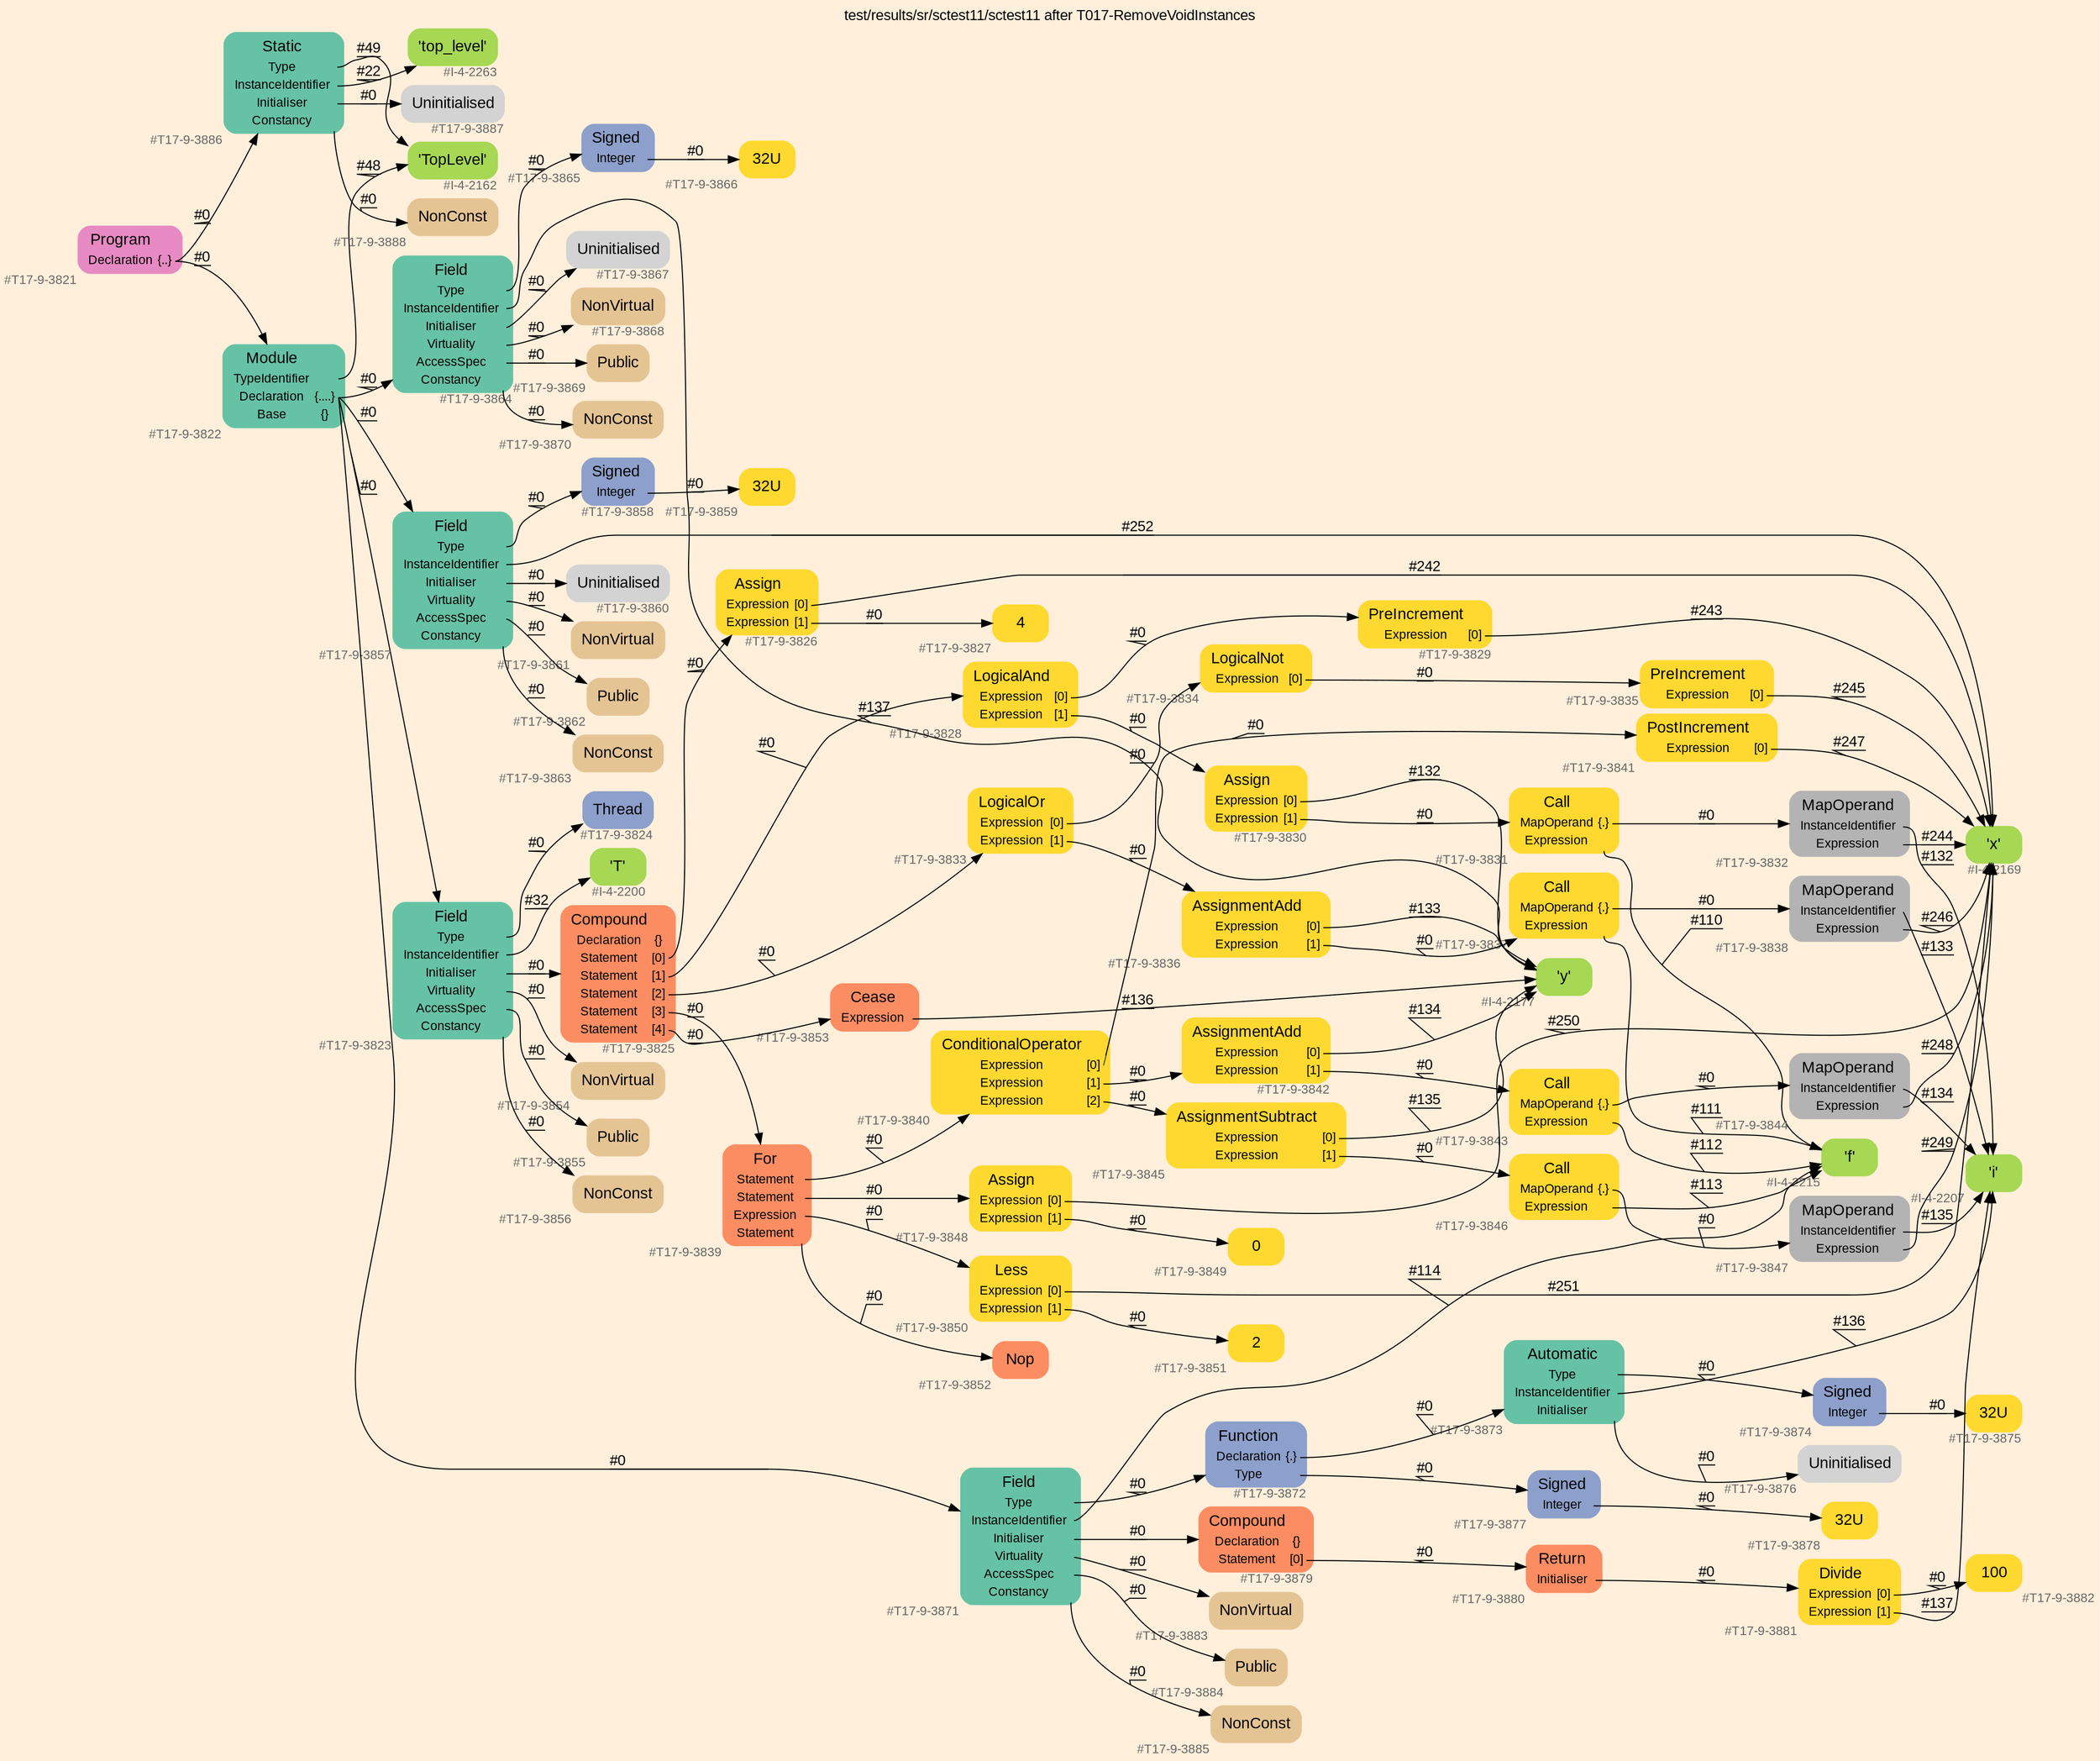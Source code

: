 digraph "test/results/sr/sctest11/sctest11 after T017-RemoveVoidInstances" {
label = "test/results/sr/sctest11/sctest11 after T017-RemoveVoidInstances"
labelloc = t
graph [
    rankdir = "LR"
    ranksep = 0.3
    bgcolor = antiquewhite1
    color = black
    fontcolor = black
    fontname = "Arial"
];
node [
    fontname = "Arial"
];
edge [
    fontname = "Arial"
];

// -------------------- node figure --------------------
// -------- block #T17-9-3821 ----------
"#T17-9-3821" [
    fillcolor = "/set28/4"
    xlabel = "#T17-9-3821"
    fontsize = "12"
    fontcolor = grey40
    shape = "plaintext"
    label = <<TABLE BORDER="0" CELLBORDER="0" CELLSPACING="0">
     <TR><TD><FONT COLOR="black" POINT-SIZE="15">Program</FONT></TD></TR>
     <TR><TD><FONT COLOR="black" POINT-SIZE="12">Declaration</FONT></TD><TD PORT="port0"><FONT COLOR="black" POINT-SIZE="12">{..}</FONT></TD></TR>
    </TABLE>>
    style = "rounded,filled"
];

// -------- block #T17-9-3822 ----------
"#T17-9-3822" [
    fillcolor = "/set28/1"
    xlabel = "#T17-9-3822"
    fontsize = "12"
    fontcolor = grey40
    shape = "plaintext"
    label = <<TABLE BORDER="0" CELLBORDER="0" CELLSPACING="0">
     <TR><TD><FONT COLOR="black" POINT-SIZE="15">Module</FONT></TD></TR>
     <TR><TD><FONT COLOR="black" POINT-SIZE="12">TypeIdentifier</FONT></TD><TD PORT="port0"></TD></TR>
     <TR><TD><FONT COLOR="black" POINT-SIZE="12">Declaration</FONT></TD><TD PORT="port1"><FONT COLOR="black" POINT-SIZE="12">{....}</FONT></TD></TR>
     <TR><TD><FONT COLOR="black" POINT-SIZE="12">Base</FONT></TD><TD PORT="port2"><FONT COLOR="black" POINT-SIZE="12">{}</FONT></TD></TR>
    </TABLE>>
    style = "rounded,filled"
];

// -------- block #I-4-2162 ----------
"#I-4-2162" [
    fillcolor = "/set28/5"
    xlabel = "#I-4-2162"
    fontsize = "12"
    fontcolor = grey40
    shape = "plaintext"
    label = <<TABLE BORDER="0" CELLBORDER="0" CELLSPACING="0">
     <TR><TD><FONT COLOR="black" POINT-SIZE="15">'TopLevel'</FONT></TD></TR>
    </TABLE>>
    style = "rounded,filled"
];

// -------- block #T17-9-3823 ----------
"#T17-9-3823" [
    fillcolor = "/set28/1"
    xlabel = "#T17-9-3823"
    fontsize = "12"
    fontcolor = grey40
    shape = "plaintext"
    label = <<TABLE BORDER="0" CELLBORDER="0" CELLSPACING="0">
     <TR><TD><FONT COLOR="black" POINT-SIZE="15">Field</FONT></TD></TR>
     <TR><TD><FONT COLOR="black" POINT-SIZE="12">Type</FONT></TD><TD PORT="port0"></TD></TR>
     <TR><TD><FONT COLOR="black" POINT-SIZE="12">InstanceIdentifier</FONT></TD><TD PORT="port1"></TD></TR>
     <TR><TD><FONT COLOR="black" POINT-SIZE="12">Initialiser</FONT></TD><TD PORT="port2"></TD></TR>
     <TR><TD><FONT COLOR="black" POINT-SIZE="12">Virtuality</FONT></TD><TD PORT="port3"></TD></TR>
     <TR><TD><FONT COLOR="black" POINT-SIZE="12">AccessSpec</FONT></TD><TD PORT="port4"></TD></TR>
     <TR><TD><FONT COLOR="black" POINT-SIZE="12">Constancy</FONT></TD><TD PORT="port5"></TD></TR>
    </TABLE>>
    style = "rounded,filled"
];

// -------- block #T17-9-3824 ----------
"#T17-9-3824" [
    fillcolor = "/set28/3"
    xlabel = "#T17-9-3824"
    fontsize = "12"
    fontcolor = grey40
    shape = "plaintext"
    label = <<TABLE BORDER="0" CELLBORDER="0" CELLSPACING="0">
     <TR><TD><FONT COLOR="black" POINT-SIZE="15">Thread</FONT></TD></TR>
    </TABLE>>
    style = "rounded,filled"
];

// -------- block #I-4-2200 ----------
"#I-4-2200" [
    fillcolor = "/set28/5"
    xlabel = "#I-4-2200"
    fontsize = "12"
    fontcolor = grey40
    shape = "plaintext"
    label = <<TABLE BORDER="0" CELLBORDER="0" CELLSPACING="0">
     <TR><TD><FONT COLOR="black" POINT-SIZE="15">'T'</FONT></TD></TR>
    </TABLE>>
    style = "rounded,filled"
];

// -------- block #T17-9-3825 ----------
"#T17-9-3825" [
    fillcolor = "/set28/2"
    xlabel = "#T17-9-3825"
    fontsize = "12"
    fontcolor = grey40
    shape = "plaintext"
    label = <<TABLE BORDER="0" CELLBORDER="0" CELLSPACING="0">
     <TR><TD><FONT COLOR="black" POINT-SIZE="15">Compound</FONT></TD></TR>
     <TR><TD><FONT COLOR="black" POINT-SIZE="12">Declaration</FONT></TD><TD PORT="port0"><FONT COLOR="black" POINT-SIZE="12">{}</FONT></TD></TR>
     <TR><TD><FONT COLOR="black" POINT-SIZE="12">Statement</FONT></TD><TD PORT="port1"><FONT COLOR="black" POINT-SIZE="12">[0]</FONT></TD></TR>
     <TR><TD><FONT COLOR="black" POINT-SIZE="12">Statement</FONT></TD><TD PORT="port2"><FONT COLOR="black" POINT-SIZE="12">[1]</FONT></TD></TR>
     <TR><TD><FONT COLOR="black" POINT-SIZE="12">Statement</FONT></TD><TD PORT="port3"><FONT COLOR="black" POINT-SIZE="12">[2]</FONT></TD></TR>
     <TR><TD><FONT COLOR="black" POINT-SIZE="12">Statement</FONT></TD><TD PORT="port4"><FONT COLOR="black" POINT-SIZE="12">[3]</FONT></TD></TR>
     <TR><TD><FONT COLOR="black" POINT-SIZE="12">Statement</FONT></TD><TD PORT="port5"><FONT COLOR="black" POINT-SIZE="12">[4]</FONT></TD></TR>
    </TABLE>>
    style = "rounded,filled"
];

// -------- block #T17-9-3826 ----------
"#T17-9-3826" [
    fillcolor = "/set28/6"
    xlabel = "#T17-9-3826"
    fontsize = "12"
    fontcolor = grey40
    shape = "plaintext"
    label = <<TABLE BORDER="0" CELLBORDER="0" CELLSPACING="0">
     <TR><TD><FONT COLOR="black" POINT-SIZE="15">Assign</FONT></TD></TR>
     <TR><TD><FONT COLOR="black" POINT-SIZE="12">Expression</FONT></TD><TD PORT="port0"><FONT COLOR="black" POINT-SIZE="12">[0]</FONT></TD></TR>
     <TR><TD><FONT COLOR="black" POINT-SIZE="12">Expression</FONT></TD><TD PORT="port1"><FONT COLOR="black" POINT-SIZE="12">[1]</FONT></TD></TR>
    </TABLE>>
    style = "rounded,filled"
];

// -------- block #I-4-2169 ----------
"#I-4-2169" [
    fillcolor = "/set28/5"
    xlabel = "#I-4-2169"
    fontsize = "12"
    fontcolor = grey40
    shape = "plaintext"
    label = <<TABLE BORDER="0" CELLBORDER="0" CELLSPACING="0">
     <TR><TD><FONT COLOR="black" POINT-SIZE="15">'x'</FONT></TD></TR>
    </TABLE>>
    style = "rounded,filled"
];

// -------- block #T17-9-3827 ----------
"#T17-9-3827" [
    fillcolor = "/set28/6"
    xlabel = "#T17-9-3827"
    fontsize = "12"
    fontcolor = grey40
    shape = "plaintext"
    label = <<TABLE BORDER="0" CELLBORDER="0" CELLSPACING="0">
     <TR><TD><FONT COLOR="black" POINT-SIZE="15">4</FONT></TD></TR>
    </TABLE>>
    style = "rounded,filled"
];

// -------- block #T17-9-3828 ----------
"#T17-9-3828" [
    fillcolor = "/set28/6"
    xlabel = "#T17-9-3828"
    fontsize = "12"
    fontcolor = grey40
    shape = "plaintext"
    label = <<TABLE BORDER="0" CELLBORDER="0" CELLSPACING="0">
     <TR><TD><FONT COLOR="black" POINT-SIZE="15">LogicalAnd</FONT></TD></TR>
     <TR><TD><FONT COLOR="black" POINT-SIZE="12">Expression</FONT></TD><TD PORT="port0"><FONT COLOR="black" POINT-SIZE="12">[0]</FONT></TD></TR>
     <TR><TD><FONT COLOR="black" POINT-SIZE="12">Expression</FONT></TD><TD PORT="port1"><FONT COLOR="black" POINT-SIZE="12">[1]</FONT></TD></TR>
    </TABLE>>
    style = "rounded,filled"
];

// -------- block #T17-9-3829 ----------
"#T17-9-3829" [
    fillcolor = "/set28/6"
    xlabel = "#T17-9-3829"
    fontsize = "12"
    fontcolor = grey40
    shape = "plaintext"
    label = <<TABLE BORDER="0" CELLBORDER="0" CELLSPACING="0">
     <TR><TD><FONT COLOR="black" POINT-SIZE="15">PreIncrement</FONT></TD></TR>
     <TR><TD><FONT COLOR="black" POINT-SIZE="12">Expression</FONT></TD><TD PORT="port0"><FONT COLOR="black" POINT-SIZE="12">[0]</FONT></TD></TR>
    </TABLE>>
    style = "rounded,filled"
];

// -------- block #T17-9-3830 ----------
"#T17-9-3830" [
    fillcolor = "/set28/6"
    xlabel = "#T17-9-3830"
    fontsize = "12"
    fontcolor = grey40
    shape = "plaintext"
    label = <<TABLE BORDER="0" CELLBORDER="0" CELLSPACING="0">
     <TR><TD><FONT COLOR="black" POINT-SIZE="15">Assign</FONT></TD></TR>
     <TR><TD><FONT COLOR="black" POINT-SIZE="12">Expression</FONT></TD><TD PORT="port0"><FONT COLOR="black" POINT-SIZE="12">[0]</FONT></TD></TR>
     <TR><TD><FONT COLOR="black" POINT-SIZE="12">Expression</FONT></TD><TD PORT="port1"><FONT COLOR="black" POINT-SIZE="12">[1]</FONT></TD></TR>
    </TABLE>>
    style = "rounded,filled"
];

// -------- block #I-4-2177 ----------
"#I-4-2177" [
    fillcolor = "/set28/5"
    xlabel = "#I-4-2177"
    fontsize = "12"
    fontcolor = grey40
    shape = "plaintext"
    label = <<TABLE BORDER="0" CELLBORDER="0" CELLSPACING="0">
     <TR><TD><FONT COLOR="black" POINT-SIZE="15">'y'</FONT></TD></TR>
    </TABLE>>
    style = "rounded,filled"
];

// -------- block #T17-9-3831 ----------
"#T17-9-3831" [
    fillcolor = "/set28/6"
    xlabel = "#T17-9-3831"
    fontsize = "12"
    fontcolor = grey40
    shape = "plaintext"
    label = <<TABLE BORDER="0" CELLBORDER="0" CELLSPACING="0">
     <TR><TD><FONT COLOR="black" POINT-SIZE="15">Call</FONT></TD></TR>
     <TR><TD><FONT COLOR="black" POINT-SIZE="12">MapOperand</FONT></TD><TD PORT="port0"><FONT COLOR="black" POINT-SIZE="12">{.}</FONT></TD></TR>
     <TR><TD><FONT COLOR="black" POINT-SIZE="12">Expression</FONT></TD><TD PORT="port1"></TD></TR>
    </TABLE>>
    style = "rounded,filled"
];

// -------- block #T17-9-3832 ----------
"#T17-9-3832" [
    fillcolor = "/set28/8"
    xlabel = "#T17-9-3832"
    fontsize = "12"
    fontcolor = grey40
    shape = "plaintext"
    label = <<TABLE BORDER="0" CELLBORDER="0" CELLSPACING="0">
     <TR><TD><FONT COLOR="black" POINT-SIZE="15">MapOperand</FONT></TD></TR>
     <TR><TD><FONT COLOR="black" POINT-SIZE="12">InstanceIdentifier</FONT></TD><TD PORT="port0"></TD></TR>
     <TR><TD><FONT COLOR="black" POINT-SIZE="12">Expression</FONT></TD><TD PORT="port1"></TD></TR>
    </TABLE>>
    style = "rounded,filled"
];

// -------- block #I-4-2207 ----------
"#I-4-2207" [
    fillcolor = "/set28/5"
    xlabel = "#I-4-2207"
    fontsize = "12"
    fontcolor = grey40
    shape = "plaintext"
    label = <<TABLE BORDER="0" CELLBORDER="0" CELLSPACING="0">
     <TR><TD><FONT COLOR="black" POINT-SIZE="15">'i'</FONT></TD></TR>
    </TABLE>>
    style = "rounded,filled"
];

// -------- block #I-4-2215 ----------
"#I-4-2215" [
    fillcolor = "/set28/5"
    xlabel = "#I-4-2215"
    fontsize = "12"
    fontcolor = grey40
    shape = "plaintext"
    label = <<TABLE BORDER="0" CELLBORDER="0" CELLSPACING="0">
     <TR><TD><FONT COLOR="black" POINT-SIZE="15">'f'</FONT></TD></TR>
    </TABLE>>
    style = "rounded,filled"
];

// -------- block #T17-9-3833 ----------
"#T17-9-3833" [
    fillcolor = "/set28/6"
    xlabel = "#T17-9-3833"
    fontsize = "12"
    fontcolor = grey40
    shape = "plaintext"
    label = <<TABLE BORDER="0" CELLBORDER="0" CELLSPACING="0">
     <TR><TD><FONT COLOR="black" POINT-SIZE="15">LogicalOr</FONT></TD></TR>
     <TR><TD><FONT COLOR="black" POINT-SIZE="12">Expression</FONT></TD><TD PORT="port0"><FONT COLOR="black" POINT-SIZE="12">[0]</FONT></TD></TR>
     <TR><TD><FONT COLOR="black" POINT-SIZE="12">Expression</FONT></TD><TD PORT="port1"><FONT COLOR="black" POINT-SIZE="12">[1]</FONT></TD></TR>
    </TABLE>>
    style = "rounded,filled"
];

// -------- block #T17-9-3834 ----------
"#T17-9-3834" [
    fillcolor = "/set28/6"
    xlabel = "#T17-9-3834"
    fontsize = "12"
    fontcolor = grey40
    shape = "plaintext"
    label = <<TABLE BORDER="0" CELLBORDER="0" CELLSPACING="0">
     <TR><TD><FONT COLOR="black" POINT-SIZE="15">LogicalNot</FONT></TD></TR>
     <TR><TD><FONT COLOR="black" POINT-SIZE="12">Expression</FONT></TD><TD PORT="port0"><FONT COLOR="black" POINT-SIZE="12">[0]</FONT></TD></TR>
    </TABLE>>
    style = "rounded,filled"
];

// -------- block #T17-9-3835 ----------
"#T17-9-3835" [
    fillcolor = "/set28/6"
    xlabel = "#T17-9-3835"
    fontsize = "12"
    fontcolor = grey40
    shape = "plaintext"
    label = <<TABLE BORDER="0" CELLBORDER="0" CELLSPACING="0">
     <TR><TD><FONT COLOR="black" POINT-SIZE="15">PreIncrement</FONT></TD></TR>
     <TR><TD><FONT COLOR="black" POINT-SIZE="12">Expression</FONT></TD><TD PORT="port0"><FONT COLOR="black" POINT-SIZE="12">[0]</FONT></TD></TR>
    </TABLE>>
    style = "rounded,filled"
];

// -------- block #T17-9-3836 ----------
"#T17-9-3836" [
    fillcolor = "/set28/6"
    xlabel = "#T17-9-3836"
    fontsize = "12"
    fontcolor = grey40
    shape = "plaintext"
    label = <<TABLE BORDER="0" CELLBORDER="0" CELLSPACING="0">
     <TR><TD><FONT COLOR="black" POINT-SIZE="15">AssignmentAdd</FONT></TD></TR>
     <TR><TD><FONT COLOR="black" POINT-SIZE="12">Expression</FONT></TD><TD PORT="port0"><FONT COLOR="black" POINT-SIZE="12">[0]</FONT></TD></TR>
     <TR><TD><FONT COLOR="black" POINT-SIZE="12">Expression</FONT></TD><TD PORT="port1"><FONT COLOR="black" POINT-SIZE="12">[1]</FONT></TD></TR>
    </TABLE>>
    style = "rounded,filled"
];

// -------- block #T17-9-3837 ----------
"#T17-9-3837" [
    fillcolor = "/set28/6"
    xlabel = "#T17-9-3837"
    fontsize = "12"
    fontcolor = grey40
    shape = "plaintext"
    label = <<TABLE BORDER="0" CELLBORDER="0" CELLSPACING="0">
     <TR><TD><FONT COLOR="black" POINT-SIZE="15">Call</FONT></TD></TR>
     <TR><TD><FONT COLOR="black" POINT-SIZE="12">MapOperand</FONT></TD><TD PORT="port0"><FONT COLOR="black" POINT-SIZE="12">{.}</FONT></TD></TR>
     <TR><TD><FONT COLOR="black" POINT-SIZE="12">Expression</FONT></TD><TD PORT="port1"></TD></TR>
    </TABLE>>
    style = "rounded,filled"
];

// -------- block #T17-9-3838 ----------
"#T17-9-3838" [
    fillcolor = "/set28/8"
    xlabel = "#T17-9-3838"
    fontsize = "12"
    fontcolor = grey40
    shape = "plaintext"
    label = <<TABLE BORDER="0" CELLBORDER="0" CELLSPACING="0">
     <TR><TD><FONT COLOR="black" POINT-SIZE="15">MapOperand</FONT></TD></TR>
     <TR><TD><FONT COLOR="black" POINT-SIZE="12">InstanceIdentifier</FONT></TD><TD PORT="port0"></TD></TR>
     <TR><TD><FONT COLOR="black" POINT-SIZE="12">Expression</FONT></TD><TD PORT="port1"></TD></TR>
    </TABLE>>
    style = "rounded,filled"
];

// -------- block #T17-9-3839 ----------
"#T17-9-3839" [
    fillcolor = "/set28/2"
    xlabel = "#T17-9-3839"
    fontsize = "12"
    fontcolor = grey40
    shape = "plaintext"
    label = <<TABLE BORDER="0" CELLBORDER="0" CELLSPACING="0">
     <TR><TD><FONT COLOR="black" POINT-SIZE="15">For</FONT></TD></TR>
     <TR><TD><FONT COLOR="black" POINT-SIZE="12">Statement</FONT></TD><TD PORT="port0"></TD></TR>
     <TR><TD><FONT COLOR="black" POINT-SIZE="12">Statement</FONT></TD><TD PORT="port1"></TD></TR>
     <TR><TD><FONT COLOR="black" POINT-SIZE="12">Expression</FONT></TD><TD PORT="port2"></TD></TR>
     <TR><TD><FONT COLOR="black" POINT-SIZE="12">Statement</FONT></TD><TD PORT="port3"></TD></TR>
    </TABLE>>
    style = "rounded,filled"
];

// -------- block #T17-9-3840 ----------
"#T17-9-3840" [
    fillcolor = "/set28/6"
    xlabel = "#T17-9-3840"
    fontsize = "12"
    fontcolor = grey40
    shape = "plaintext"
    label = <<TABLE BORDER="0" CELLBORDER="0" CELLSPACING="0">
     <TR><TD><FONT COLOR="black" POINT-SIZE="15">ConditionalOperator</FONT></TD></TR>
     <TR><TD><FONT COLOR="black" POINT-SIZE="12">Expression</FONT></TD><TD PORT="port0"><FONT COLOR="black" POINT-SIZE="12">[0]</FONT></TD></TR>
     <TR><TD><FONT COLOR="black" POINT-SIZE="12">Expression</FONT></TD><TD PORT="port1"><FONT COLOR="black" POINT-SIZE="12">[1]</FONT></TD></TR>
     <TR><TD><FONT COLOR="black" POINT-SIZE="12">Expression</FONT></TD><TD PORT="port2"><FONT COLOR="black" POINT-SIZE="12">[2]</FONT></TD></TR>
    </TABLE>>
    style = "rounded,filled"
];

// -------- block #T17-9-3841 ----------
"#T17-9-3841" [
    fillcolor = "/set28/6"
    xlabel = "#T17-9-3841"
    fontsize = "12"
    fontcolor = grey40
    shape = "plaintext"
    label = <<TABLE BORDER="0" CELLBORDER="0" CELLSPACING="0">
     <TR><TD><FONT COLOR="black" POINT-SIZE="15">PostIncrement</FONT></TD></TR>
     <TR><TD><FONT COLOR="black" POINT-SIZE="12">Expression</FONT></TD><TD PORT="port0"><FONT COLOR="black" POINT-SIZE="12">[0]</FONT></TD></TR>
    </TABLE>>
    style = "rounded,filled"
];

// -------- block #T17-9-3842 ----------
"#T17-9-3842" [
    fillcolor = "/set28/6"
    xlabel = "#T17-9-3842"
    fontsize = "12"
    fontcolor = grey40
    shape = "plaintext"
    label = <<TABLE BORDER="0" CELLBORDER="0" CELLSPACING="0">
     <TR><TD><FONT COLOR="black" POINT-SIZE="15">AssignmentAdd</FONT></TD></TR>
     <TR><TD><FONT COLOR="black" POINT-SIZE="12">Expression</FONT></TD><TD PORT="port0"><FONT COLOR="black" POINT-SIZE="12">[0]</FONT></TD></TR>
     <TR><TD><FONT COLOR="black" POINT-SIZE="12">Expression</FONT></TD><TD PORT="port1"><FONT COLOR="black" POINT-SIZE="12">[1]</FONT></TD></TR>
    </TABLE>>
    style = "rounded,filled"
];

// -------- block #T17-9-3843 ----------
"#T17-9-3843" [
    fillcolor = "/set28/6"
    xlabel = "#T17-9-3843"
    fontsize = "12"
    fontcolor = grey40
    shape = "plaintext"
    label = <<TABLE BORDER="0" CELLBORDER="0" CELLSPACING="0">
     <TR><TD><FONT COLOR="black" POINT-SIZE="15">Call</FONT></TD></TR>
     <TR><TD><FONT COLOR="black" POINT-SIZE="12">MapOperand</FONT></TD><TD PORT="port0"><FONT COLOR="black" POINT-SIZE="12">{.}</FONT></TD></TR>
     <TR><TD><FONT COLOR="black" POINT-SIZE="12">Expression</FONT></TD><TD PORT="port1"></TD></TR>
    </TABLE>>
    style = "rounded,filled"
];

// -------- block #T17-9-3844 ----------
"#T17-9-3844" [
    fillcolor = "/set28/8"
    xlabel = "#T17-9-3844"
    fontsize = "12"
    fontcolor = grey40
    shape = "plaintext"
    label = <<TABLE BORDER="0" CELLBORDER="0" CELLSPACING="0">
     <TR><TD><FONT COLOR="black" POINT-SIZE="15">MapOperand</FONT></TD></TR>
     <TR><TD><FONT COLOR="black" POINT-SIZE="12">InstanceIdentifier</FONT></TD><TD PORT="port0"></TD></TR>
     <TR><TD><FONT COLOR="black" POINT-SIZE="12">Expression</FONT></TD><TD PORT="port1"></TD></TR>
    </TABLE>>
    style = "rounded,filled"
];

// -------- block #T17-9-3845 ----------
"#T17-9-3845" [
    fillcolor = "/set28/6"
    xlabel = "#T17-9-3845"
    fontsize = "12"
    fontcolor = grey40
    shape = "plaintext"
    label = <<TABLE BORDER="0" CELLBORDER="0" CELLSPACING="0">
     <TR><TD><FONT COLOR="black" POINT-SIZE="15">AssignmentSubtract</FONT></TD></TR>
     <TR><TD><FONT COLOR="black" POINT-SIZE="12">Expression</FONT></TD><TD PORT="port0"><FONT COLOR="black" POINT-SIZE="12">[0]</FONT></TD></TR>
     <TR><TD><FONT COLOR="black" POINT-SIZE="12">Expression</FONT></TD><TD PORT="port1"><FONT COLOR="black" POINT-SIZE="12">[1]</FONT></TD></TR>
    </TABLE>>
    style = "rounded,filled"
];

// -------- block #T17-9-3846 ----------
"#T17-9-3846" [
    fillcolor = "/set28/6"
    xlabel = "#T17-9-3846"
    fontsize = "12"
    fontcolor = grey40
    shape = "plaintext"
    label = <<TABLE BORDER="0" CELLBORDER="0" CELLSPACING="0">
     <TR><TD><FONT COLOR="black" POINT-SIZE="15">Call</FONT></TD></TR>
     <TR><TD><FONT COLOR="black" POINT-SIZE="12">MapOperand</FONT></TD><TD PORT="port0"><FONT COLOR="black" POINT-SIZE="12">{.}</FONT></TD></TR>
     <TR><TD><FONT COLOR="black" POINT-SIZE="12">Expression</FONT></TD><TD PORT="port1"></TD></TR>
    </TABLE>>
    style = "rounded,filled"
];

// -------- block #T17-9-3847 ----------
"#T17-9-3847" [
    fillcolor = "/set28/8"
    xlabel = "#T17-9-3847"
    fontsize = "12"
    fontcolor = grey40
    shape = "plaintext"
    label = <<TABLE BORDER="0" CELLBORDER="0" CELLSPACING="0">
     <TR><TD><FONT COLOR="black" POINT-SIZE="15">MapOperand</FONT></TD></TR>
     <TR><TD><FONT COLOR="black" POINT-SIZE="12">InstanceIdentifier</FONT></TD><TD PORT="port0"></TD></TR>
     <TR><TD><FONT COLOR="black" POINT-SIZE="12">Expression</FONT></TD><TD PORT="port1"></TD></TR>
    </TABLE>>
    style = "rounded,filled"
];

// -------- block #T17-9-3848 ----------
"#T17-9-3848" [
    fillcolor = "/set28/6"
    xlabel = "#T17-9-3848"
    fontsize = "12"
    fontcolor = grey40
    shape = "plaintext"
    label = <<TABLE BORDER="0" CELLBORDER="0" CELLSPACING="0">
     <TR><TD><FONT COLOR="black" POINT-SIZE="15">Assign</FONT></TD></TR>
     <TR><TD><FONT COLOR="black" POINT-SIZE="12">Expression</FONT></TD><TD PORT="port0"><FONT COLOR="black" POINT-SIZE="12">[0]</FONT></TD></TR>
     <TR><TD><FONT COLOR="black" POINT-SIZE="12">Expression</FONT></TD><TD PORT="port1"><FONT COLOR="black" POINT-SIZE="12">[1]</FONT></TD></TR>
    </TABLE>>
    style = "rounded,filled"
];

// -------- block #T17-9-3849 ----------
"#T17-9-3849" [
    fillcolor = "/set28/6"
    xlabel = "#T17-9-3849"
    fontsize = "12"
    fontcolor = grey40
    shape = "plaintext"
    label = <<TABLE BORDER="0" CELLBORDER="0" CELLSPACING="0">
     <TR><TD><FONT COLOR="black" POINT-SIZE="15">0</FONT></TD></TR>
    </TABLE>>
    style = "rounded,filled"
];

// -------- block #T17-9-3850 ----------
"#T17-9-3850" [
    fillcolor = "/set28/6"
    xlabel = "#T17-9-3850"
    fontsize = "12"
    fontcolor = grey40
    shape = "plaintext"
    label = <<TABLE BORDER="0" CELLBORDER="0" CELLSPACING="0">
     <TR><TD><FONT COLOR="black" POINT-SIZE="15">Less</FONT></TD></TR>
     <TR><TD><FONT COLOR="black" POINT-SIZE="12">Expression</FONT></TD><TD PORT="port0"><FONT COLOR="black" POINT-SIZE="12">[0]</FONT></TD></TR>
     <TR><TD><FONT COLOR="black" POINT-SIZE="12">Expression</FONT></TD><TD PORT="port1"><FONT COLOR="black" POINT-SIZE="12">[1]</FONT></TD></TR>
    </TABLE>>
    style = "rounded,filled"
];

// -------- block #T17-9-3851 ----------
"#T17-9-3851" [
    fillcolor = "/set28/6"
    xlabel = "#T17-9-3851"
    fontsize = "12"
    fontcolor = grey40
    shape = "plaintext"
    label = <<TABLE BORDER="0" CELLBORDER="0" CELLSPACING="0">
     <TR><TD><FONT COLOR="black" POINT-SIZE="15">2</FONT></TD></TR>
    </TABLE>>
    style = "rounded,filled"
];

// -------- block #T17-9-3852 ----------
"#T17-9-3852" [
    fillcolor = "/set28/2"
    xlabel = "#T17-9-3852"
    fontsize = "12"
    fontcolor = grey40
    shape = "plaintext"
    label = <<TABLE BORDER="0" CELLBORDER="0" CELLSPACING="0">
     <TR><TD><FONT COLOR="black" POINT-SIZE="15">Nop</FONT></TD></TR>
    </TABLE>>
    style = "rounded,filled"
];

// -------- block #T17-9-3853 ----------
"#T17-9-3853" [
    fillcolor = "/set28/2"
    xlabel = "#T17-9-3853"
    fontsize = "12"
    fontcolor = grey40
    shape = "plaintext"
    label = <<TABLE BORDER="0" CELLBORDER="0" CELLSPACING="0">
     <TR><TD><FONT COLOR="black" POINT-SIZE="15">Cease</FONT></TD></TR>
     <TR><TD><FONT COLOR="black" POINT-SIZE="12">Expression</FONT></TD><TD PORT="port0"></TD></TR>
    </TABLE>>
    style = "rounded,filled"
];

// -------- block #T17-9-3854 ----------
"#T17-9-3854" [
    fillcolor = "/set28/7"
    xlabel = "#T17-9-3854"
    fontsize = "12"
    fontcolor = grey40
    shape = "plaintext"
    label = <<TABLE BORDER="0" CELLBORDER="0" CELLSPACING="0">
     <TR><TD><FONT COLOR="black" POINT-SIZE="15">NonVirtual</FONT></TD></TR>
    </TABLE>>
    style = "rounded,filled"
];

// -------- block #T17-9-3855 ----------
"#T17-9-3855" [
    fillcolor = "/set28/7"
    xlabel = "#T17-9-3855"
    fontsize = "12"
    fontcolor = grey40
    shape = "plaintext"
    label = <<TABLE BORDER="0" CELLBORDER="0" CELLSPACING="0">
     <TR><TD><FONT COLOR="black" POINT-SIZE="15">Public</FONT></TD></TR>
    </TABLE>>
    style = "rounded,filled"
];

// -------- block #T17-9-3856 ----------
"#T17-9-3856" [
    fillcolor = "/set28/7"
    xlabel = "#T17-9-3856"
    fontsize = "12"
    fontcolor = grey40
    shape = "plaintext"
    label = <<TABLE BORDER="0" CELLBORDER="0" CELLSPACING="0">
     <TR><TD><FONT COLOR="black" POINT-SIZE="15">NonConst</FONT></TD></TR>
    </TABLE>>
    style = "rounded,filled"
];

// -------- block #T17-9-3857 ----------
"#T17-9-3857" [
    fillcolor = "/set28/1"
    xlabel = "#T17-9-3857"
    fontsize = "12"
    fontcolor = grey40
    shape = "plaintext"
    label = <<TABLE BORDER="0" CELLBORDER="0" CELLSPACING="0">
     <TR><TD><FONT COLOR="black" POINT-SIZE="15">Field</FONT></TD></TR>
     <TR><TD><FONT COLOR="black" POINT-SIZE="12">Type</FONT></TD><TD PORT="port0"></TD></TR>
     <TR><TD><FONT COLOR="black" POINT-SIZE="12">InstanceIdentifier</FONT></TD><TD PORT="port1"></TD></TR>
     <TR><TD><FONT COLOR="black" POINT-SIZE="12">Initialiser</FONT></TD><TD PORT="port2"></TD></TR>
     <TR><TD><FONT COLOR="black" POINT-SIZE="12">Virtuality</FONT></TD><TD PORT="port3"></TD></TR>
     <TR><TD><FONT COLOR="black" POINT-SIZE="12">AccessSpec</FONT></TD><TD PORT="port4"></TD></TR>
     <TR><TD><FONT COLOR="black" POINT-SIZE="12">Constancy</FONT></TD><TD PORT="port5"></TD></TR>
    </TABLE>>
    style = "rounded,filled"
];

// -------- block #T17-9-3858 ----------
"#T17-9-3858" [
    fillcolor = "/set28/3"
    xlabel = "#T17-9-3858"
    fontsize = "12"
    fontcolor = grey40
    shape = "plaintext"
    label = <<TABLE BORDER="0" CELLBORDER="0" CELLSPACING="0">
     <TR><TD><FONT COLOR="black" POINT-SIZE="15">Signed</FONT></TD></TR>
     <TR><TD><FONT COLOR="black" POINT-SIZE="12">Integer</FONT></TD><TD PORT="port0"></TD></TR>
    </TABLE>>
    style = "rounded,filled"
];

// -------- block #T17-9-3859 ----------
"#T17-9-3859" [
    fillcolor = "/set28/6"
    xlabel = "#T17-9-3859"
    fontsize = "12"
    fontcolor = grey40
    shape = "plaintext"
    label = <<TABLE BORDER="0" CELLBORDER="0" CELLSPACING="0">
     <TR><TD><FONT COLOR="black" POINT-SIZE="15">32U</FONT></TD></TR>
    </TABLE>>
    style = "rounded,filled"
];

// -------- block #T17-9-3860 ----------
"#T17-9-3860" [
    xlabel = "#T17-9-3860"
    fontsize = "12"
    fontcolor = grey40
    shape = "plaintext"
    label = <<TABLE BORDER="0" CELLBORDER="0" CELLSPACING="0">
     <TR><TD><FONT COLOR="black" POINT-SIZE="15">Uninitialised</FONT></TD></TR>
    </TABLE>>
    style = "rounded,filled"
];

// -------- block #T17-9-3861 ----------
"#T17-9-3861" [
    fillcolor = "/set28/7"
    xlabel = "#T17-9-3861"
    fontsize = "12"
    fontcolor = grey40
    shape = "plaintext"
    label = <<TABLE BORDER="0" CELLBORDER="0" CELLSPACING="0">
     <TR><TD><FONT COLOR="black" POINT-SIZE="15">NonVirtual</FONT></TD></TR>
    </TABLE>>
    style = "rounded,filled"
];

// -------- block #T17-9-3862 ----------
"#T17-9-3862" [
    fillcolor = "/set28/7"
    xlabel = "#T17-9-3862"
    fontsize = "12"
    fontcolor = grey40
    shape = "plaintext"
    label = <<TABLE BORDER="0" CELLBORDER="0" CELLSPACING="0">
     <TR><TD><FONT COLOR="black" POINT-SIZE="15">Public</FONT></TD></TR>
    </TABLE>>
    style = "rounded,filled"
];

// -------- block #T17-9-3863 ----------
"#T17-9-3863" [
    fillcolor = "/set28/7"
    xlabel = "#T17-9-3863"
    fontsize = "12"
    fontcolor = grey40
    shape = "plaintext"
    label = <<TABLE BORDER="0" CELLBORDER="0" CELLSPACING="0">
     <TR><TD><FONT COLOR="black" POINT-SIZE="15">NonConst</FONT></TD></TR>
    </TABLE>>
    style = "rounded,filled"
];

// -------- block #T17-9-3864 ----------
"#T17-9-3864" [
    fillcolor = "/set28/1"
    xlabel = "#T17-9-3864"
    fontsize = "12"
    fontcolor = grey40
    shape = "plaintext"
    label = <<TABLE BORDER="0" CELLBORDER="0" CELLSPACING="0">
     <TR><TD><FONT COLOR="black" POINT-SIZE="15">Field</FONT></TD></TR>
     <TR><TD><FONT COLOR="black" POINT-SIZE="12">Type</FONT></TD><TD PORT="port0"></TD></TR>
     <TR><TD><FONT COLOR="black" POINT-SIZE="12">InstanceIdentifier</FONT></TD><TD PORT="port1"></TD></TR>
     <TR><TD><FONT COLOR="black" POINT-SIZE="12">Initialiser</FONT></TD><TD PORT="port2"></TD></TR>
     <TR><TD><FONT COLOR="black" POINT-SIZE="12">Virtuality</FONT></TD><TD PORT="port3"></TD></TR>
     <TR><TD><FONT COLOR="black" POINT-SIZE="12">AccessSpec</FONT></TD><TD PORT="port4"></TD></TR>
     <TR><TD><FONT COLOR="black" POINT-SIZE="12">Constancy</FONT></TD><TD PORT="port5"></TD></TR>
    </TABLE>>
    style = "rounded,filled"
];

// -------- block #T17-9-3865 ----------
"#T17-9-3865" [
    fillcolor = "/set28/3"
    xlabel = "#T17-9-3865"
    fontsize = "12"
    fontcolor = grey40
    shape = "plaintext"
    label = <<TABLE BORDER="0" CELLBORDER="0" CELLSPACING="0">
     <TR><TD><FONT COLOR="black" POINT-SIZE="15">Signed</FONT></TD></TR>
     <TR><TD><FONT COLOR="black" POINT-SIZE="12">Integer</FONT></TD><TD PORT="port0"></TD></TR>
    </TABLE>>
    style = "rounded,filled"
];

// -------- block #T17-9-3866 ----------
"#T17-9-3866" [
    fillcolor = "/set28/6"
    xlabel = "#T17-9-3866"
    fontsize = "12"
    fontcolor = grey40
    shape = "plaintext"
    label = <<TABLE BORDER="0" CELLBORDER="0" CELLSPACING="0">
     <TR><TD><FONT COLOR="black" POINT-SIZE="15">32U</FONT></TD></TR>
    </TABLE>>
    style = "rounded,filled"
];

// -------- block #T17-9-3867 ----------
"#T17-9-3867" [
    xlabel = "#T17-9-3867"
    fontsize = "12"
    fontcolor = grey40
    shape = "plaintext"
    label = <<TABLE BORDER="0" CELLBORDER="0" CELLSPACING="0">
     <TR><TD><FONT COLOR="black" POINT-SIZE="15">Uninitialised</FONT></TD></TR>
    </TABLE>>
    style = "rounded,filled"
];

// -------- block #T17-9-3868 ----------
"#T17-9-3868" [
    fillcolor = "/set28/7"
    xlabel = "#T17-9-3868"
    fontsize = "12"
    fontcolor = grey40
    shape = "plaintext"
    label = <<TABLE BORDER="0" CELLBORDER="0" CELLSPACING="0">
     <TR><TD><FONT COLOR="black" POINT-SIZE="15">NonVirtual</FONT></TD></TR>
    </TABLE>>
    style = "rounded,filled"
];

// -------- block #T17-9-3869 ----------
"#T17-9-3869" [
    fillcolor = "/set28/7"
    xlabel = "#T17-9-3869"
    fontsize = "12"
    fontcolor = grey40
    shape = "plaintext"
    label = <<TABLE BORDER="0" CELLBORDER="0" CELLSPACING="0">
     <TR><TD><FONT COLOR="black" POINT-SIZE="15">Public</FONT></TD></TR>
    </TABLE>>
    style = "rounded,filled"
];

// -------- block #T17-9-3870 ----------
"#T17-9-3870" [
    fillcolor = "/set28/7"
    xlabel = "#T17-9-3870"
    fontsize = "12"
    fontcolor = grey40
    shape = "plaintext"
    label = <<TABLE BORDER="0" CELLBORDER="0" CELLSPACING="0">
     <TR><TD><FONT COLOR="black" POINT-SIZE="15">NonConst</FONT></TD></TR>
    </TABLE>>
    style = "rounded,filled"
];

// -------- block #T17-9-3871 ----------
"#T17-9-3871" [
    fillcolor = "/set28/1"
    xlabel = "#T17-9-3871"
    fontsize = "12"
    fontcolor = grey40
    shape = "plaintext"
    label = <<TABLE BORDER="0" CELLBORDER="0" CELLSPACING="0">
     <TR><TD><FONT COLOR="black" POINT-SIZE="15">Field</FONT></TD></TR>
     <TR><TD><FONT COLOR="black" POINT-SIZE="12">Type</FONT></TD><TD PORT="port0"></TD></TR>
     <TR><TD><FONT COLOR="black" POINT-SIZE="12">InstanceIdentifier</FONT></TD><TD PORT="port1"></TD></TR>
     <TR><TD><FONT COLOR="black" POINT-SIZE="12">Initialiser</FONT></TD><TD PORT="port2"></TD></TR>
     <TR><TD><FONT COLOR="black" POINT-SIZE="12">Virtuality</FONT></TD><TD PORT="port3"></TD></TR>
     <TR><TD><FONT COLOR="black" POINT-SIZE="12">AccessSpec</FONT></TD><TD PORT="port4"></TD></TR>
     <TR><TD><FONT COLOR="black" POINT-SIZE="12">Constancy</FONT></TD><TD PORT="port5"></TD></TR>
    </TABLE>>
    style = "rounded,filled"
];

// -------- block #T17-9-3872 ----------
"#T17-9-3872" [
    fillcolor = "/set28/3"
    xlabel = "#T17-9-3872"
    fontsize = "12"
    fontcolor = grey40
    shape = "plaintext"
    label = <<TABLE BORDER="0" CELLBORDER="0" CELLSPACING="0">
     <TR><TD><FONT COLOR="black" POINT-SIZE="15">Function</FONT></TD></TR>
     <TR><TD><FONT COLOR="black" POINT-SIZE="12">Declaration</FONT></TD><TD PORT="port0"><FONT COLOR="black" POINT-SIZE="12">{.}</FONT></TD></TR>
     <TR><TD><FONT COLOR="black" POINT-SIZE="12">Type</FONT></TD><TD PORT="port1"></TD></TR>
    </TABLE>>
    style = "rounded,filled"
];

// -------- block #T17-9-3873 ----------
"#T17-9-3873" [
    fillcolor = "/set28/1"
    xlabel = "#T17-9-3873"
    fontsize = "12"
    fontcolor = grey40
    shape = "plaintext"
    label = <<TABLE BORDER="0" CELLBORDER="0" CELLSPACING="0">
     <TR><TD><FONT COLOR="black" POINT-SIZE="15">Automatic</FONT></TD></TR>
     <TR><TD><FONT COLOR="black" POINT-SIZE="12">Type</FONT></TD><TD PORT="port0"></TD></TR>
     <TR><TD><FONT COLOR="black" POINT-SIZE="12">InstanceIdentifier</FONT></TD><TD PORT="port1"></TD></TR>
     <TR><TD><FONT COLOR="black" POINT-SIZE="12">Initialiser</FONT></TD><TD PORT="port2"></TD></TR>
    </TABLE>>
    style = "rounded,filled"
];

// -------- block #T17-9-3874 ----------
"#T17-9-3874" [
    fillcolor = "/set28/3"
    xlabel = "#T17-9-3874"
    fontsize = "12"
    fontcolor = grey40
    shape = "plaintext"
    label = <<TABLE BORDER="0" CELLBORDER="0" CELLSPACING="0">
     <TR><TD><FONT COLOR="black" POINT-SIZE="15">Signed</FONT></TD></TR>
     <TR><TD><FONT COLOR="black" POINT-SIZE="12">Integer</FONT></TD><TD PORT="port0"></TD></TR>
    </TABLE>>
    style = "rounded,filled"
];

// -------- block #T17-9-3875 ----------
"#T17-9-3875" [
    fillcolor = "/set28/6"
    xlabel = "#T17-9-3875"
    fontsize = "12"
    fontcolor = grey40
    shape = "plaintext"
    label = <<TABLE BORDER="0" CELLBORDER="0" CELLSPACING="0">
     <TR><TD><FONT COLOR="black" POINT-SIZE="15">32U</FONT></TD></TR>
    </TABLE>>
    style = "rounded,filled"
];

// -------- block #T17-9-3876 ----------
"#T17-9-3876" [
    xlabel = "#T17-9-3876"
    fontsize = "12"
    fontcolor = grey40
    shape = "plaintext"
    label = <<TABLE BORDER="0" CELLBORDER="0" CELLSPACING="0">
     <TR><TD><FONT COLOR="black" POINT-SIZE="15">Uninitialised</FONT></TD></TR>
    </TABLE>>
    style = "rounded,filled"
];

// -------- block #T17-9-3877 ----------
"#T17-9-3877" [
    fillcolor = "/set28/3"
    xlabel = "#T17-9-3877"
    fontsize = "12"
    fontcolor = grey40
    shape = "plaintext"
    label = <<TABLE BORDER="0" CELLBORDER="0" CELLSPACING="0">
     <TR><TD><FONT COLOR="black" POINT-SIZE="15">Signed</FONT></TD></TR>
     <TR><TD><FONT COLOR="black" POINT-SIZE="12">Integer</FONT></TD><TD PORT="port0"></TD></TR>
    </TABLE>>
    style = "rounded,filled"
];

// -------- block #T17-9-3878 ----------
"#T17-9-3878" [
    fillcolor = "/set28/6"
    xlabel = "#T17-9-3878"
    fontsize = "12"
    fontcolor = grey40
    shape = "plaintext"
    label = <<TABLE BORDER="0" CELLBORDER="0" CELLSPACING="0">
     <TR><TD><FONT COLOR="black" POINT-SIZE="15">32U</FONT></TD></TR>
    </TABLE>>
    style = "rounded,filled"
];

// -------- block #T17-9-3879 ----------
"#T17-9-3879" [
    fillcolor = "/set28/2"
    xlabel = "#T17-9-3879"
    fontsize = "12"
    fontcolor = grey40
    shape = "plaintext"
    label = <<TABLE BORDER="0" CELLBORDER="0" CELLSPACING="0">
     <TR><TD><FONT COLOR="black" POINT-SIZE="15">Compound</FONT></TD></TR>
     <TR><TD><FONT COLOR="black" POINT-SIZE="12">Declaration</FONT></TD><TD PORT="port0"><FONT COLOR="black" POINT-SIZE="12">{}</FONT></TD></TR>
     <TR><TD><FONT COLOR="black" POINT-SIZE="12">Statement</FONT></TD><TD PORT="port1"><FONT COLOR="black" POINT-SIZE="12">[0]</FONT></TD></TR>
    </TABLE>>
    style = "rounded,filled"
];

// -------- block #T17-9-3880 ----------
"#T17-9-3880" [
    fillcolor = "/set28/2"
    xlabel = "#T17-9-3880"
    fontsize = "12"
    fontcolor = grey40
    shape = "plaintext"
    label = <<TABLE BORDER="0" CELLBORDER="0" CELLSPACING="0">
     <TR><TD><FONT COLOR="black" POINT-SIZE="15">Return</FONT></TD></TR>
     <TR><TD><FONT COLOR="black" POINT-SIZE="12">Initialiser</FONT></TD><TD PORT="port0"></TD></TR>
    </TABLE>>
    style = "rounded,filled"
];

// -------- block #T17-9-3881 ----------
"#T17-9-3881" [
    fillcolor = "/set28/6"
    xlabel = "#T17-9-3881"
    fontsize = "12"
    fontcolor = grey40
    shape = "plaintext"
    label = <<TABLE BORDER="0" CELLBORDER="0" CELLSPACING="0">
     <TR><TD><FONT COLOR="black" POINT-SIZE="15">Divide</FONT></TD></TR>
     <TR><TD><FONT COLOR="black" POINT-SIZE="12">Expression</FONT></TD><TD PORT="port0"><FONT COLOR="black" POINT-SIZE="12">[0]</FONT></TD></TR>
     <TR><TD><FONT COLOR="black" POINT-SIZE="12">Expression</FONT></TD><TD PORT="port1"><FONT COLOR="black" POINT-SIZE="12">[1]</FONT></TD></TR>
    </TABLE>>
    style = "rounded,filled"
];

// -------- block #T17-9-3882 ----------
"#T17-9-3882" [
    fillcolor = "/set28/6"
    xlabel = "#T17-9-3882"
    fontsize = "12"
    fontcolor = grey40
    shape = "plaintext"
    label = <<TABLE BORDER="0" CELLBORDER="0" CELLSPACING="0">
     <TR><TD><FONT COLOR="black" POINT-SIZE="15">100</FONT></TD></TR>
    </TABLE>>
    style = "rounded,filled"
];

// -------- block #T17-9-3883 ----------
"#T17-9-3883" [
    fillcolor = "/set28/7"
    xlabel = "#T17-9-3883"
    fontsize = "12"
    fontcolor = grey40
    shape = "plaintext"
    label = <<TABLE BORDER="0" CELLBORDER="0" CELLSPACING="0">
     <TR><TD><FONT COLOR="black" POINT-SIZE="15">NonVirtual</FONT></TD></TR>
    </TABLE>>
    style = "rounded,filled"
];

// -------- block #T17-9-3884 ----------
"#T17-9-3884" [
    fillcolor = "/set28/7"
    xlabel = "#T17-9-3884"
    fontsize = "12"
    fontcolor = grey40
    shape = "plaintext"
    label = <<TABLE BORDER="0" CELLBORDER="0" CELLSPACING="0">
     <TR><TD><FONT COLOR="black" POINT-SIZE="15">Public</FONT></TD></TR>
    </TABLE>>
    style = "rounded,filled"
];

// -------- block #T17-9-3885 ----------
"#T17-9-3885" [
    fillcolor = "/set28/7"
    xlabel = "#T17-9-3885"
    fontsize = "12"
    fontcolor = grey40
    shape = "plaintext"
    label = <<TABLE BORDER="0" CELLBORDER="0" CELLSPACING="0">
     <TR><TD><FONT COLOR="black" POINT-SIZE="15">NonConst</FONT></TD></TR>
    </TABLE>>
    style = "rounded,filled"
];

// -------- block #T17-9-3886 ----------
"#T17-9-3886" [
    fillcolor = "/set28/1"
    xlabel = "#T17-9-3886"
    fontsize = "12"
    fontcolor = grey40
    shape = "plaintext"
    label = <<TABLE BORDER="0" CELLBORDER="0" CELLSPACING="0">
     <TR><TD><FONT COLOR="black" POINT-SIZE="15">Static</FONT></TD></TR>
     <TR><TD><FONT COLOR="black" POINT-SIZE="12">Type</FONT></TD><TD PORT="port0"></TD></TR>
     <TR><TD><FONT COLOR="black" POINT-SIZE="12">InstanceIdentifier</FONT></TD><TD PORT="port1"></TD></TR>
     <TR><TD><FONT COLOR="black" POINT-SIZE="12">Initialiser</FONT></TD><TD PORT="port2"></TD></TR>
     <TR><TD><FONT COLOR="black" POINT-SIZE="12">Constancy</FONT></TD><TD PORT="port3"></TD></TR>
    </TABLE>>
    style = "rounded,filled"
];

// -------- block #I-4-2263 ----------
"#I-4-2263" [
    fillcolor = "/set28/5"
    xlabel = "#I-4-2263"
    fontsize = "12"
    fontcolor = grey40
    shape = "plaintext"
    label = <<TABLE BORDER="0" CELLBORDER="0" CELLSPACING="0">
     <TR><TD><FONT COLOR="black" POINT-SIZE="15">'top_level'</FONT></TD></TR>
    </TABLE>>
    style = "rounded,filled"
];

// -------- block #T17-9-3887 ----------
"#T17-9-3887" [
    xlabel = "#T17-9-3887"
    fontsize = "12"
    fontcolor = grey40
    shape = "plaintext"
    label = <<TABLE BORDER="0" CELLBORDER="0" CELLSPACING="0">
     <TR><TD><FONT COLOR="black" POINT-SIZE="15">Uninitialised</FONT></TD></TR>
    </TABLE>>
    style = "rounded,filled"
];

// -------- block #T17-9-3888 ----------
"#T17-9-3888" [
    fillcolor = "/set28/7"
    xlabel = "#T17-9-3888"
    fontsize = "12"
    fontcolor = grey40
    shape = "plaintext"
    label = <<TABLE BORDER="0" CELLBORDER="0" CELLSPACING="0">
     <TR><TD><FONT COLOR="black" POINT-SIZE="15">NonConst</FONT></TD></TR>
    </TABLE>>
    style = "rounded,filled"
];

"#T17-9-3821":port0 -> "#T17-9-3822" [
    label = "#0"
    decorate = true
    color = black
    fontcolor = black
];

"#T17-9-3821":port0 -> "#T17-9-3886" [
    label = "#0"
    decorate = true
    color = black
    fontcolor = black
];

"#T17-9-3822":port0 -> "#I-4-2162" [
    label = "#48"
    decorate = true
    color = black
    fontcolor = black
];

"#T17-9-3822":port1 -> "#T17-9-3823" [
    label = "#0"
    decorate = true
    color = black
    fontcolor = black
];

"#T17-9-3822":port1 -> "#T17-9-3857" [
    label = "#0"
    decorate = true
    color = black
    fontcolor = black
];

"#T17-9-3822":port1 -> "#T17-9-3864" [
    label = "#0"
    decorate = true
    color = black
    fontcolor = black
];

"#T17-9-3822":port1 -> "#T17-9-3871" [
    label = "#0"
    decorate = true
    color = black
    fontcolor = black
];

"#T17-9-3823":port0 -> "#T17-9-3824" [
    label = "#0"
    decorate = true
    color = black
    fontcolor = black
];

"#T17-9-3823":port1 -> "#I-4-2200" [
    label = "#32"
    decorate = true
    color = black
    fontcolor = black
];

"#T17-9-3823":port2 -> "#T17-9-3825" [
    label = "#0"
    decorate = true
    color = black
    fontcolor = black
];

"#T17-9-3823":port3 -> "#T17-9-3854" [
    label = "#0"
    decorate = true
    color = black
    fontcolor = black
];

"#T17-9-3823":port4 -> "#T17-9-3855" [
    label = "#0"
    decorate = true
    color = black
    fontcolor = black
];

"#T17-9-3823":port5 -> "#T17-9-3856" [
    label = "#0"
    decorate = true
    color = black
    fontcolor = black
];

"#T17-9-3825":port1 -> "#T17-9-3826" [
    label = "#0"
    decorate = true
    color = black
    fontcolor = black
];

"#T17-9-3825":port2 -> "#T17-9-3828" [
    label = "#0"
    decorate = true
    color = black
    fontcolor = black
];

"#T17-9-3825":port3 -> "#T17-9-3833" [
    label = "#0"
    decorate = true
    color = black
    fontcolor = black
];

"#T17-9-3825":port4 -> "#T17-9-3839" [
    label = "#0"
    decorate = true
    color = black
    fontcolor = black
];

"#T17-9-3825":port5 -> "#T17-9-3853" [
    label = "#0"
    decorate = true
    color = black
    fontcolor = black
];

"#T17-9-3826":port0 -> "#I-4-2169" [
    label = "#242"
    decorate = true
    color = black
    fontcolor = black
];

"#T17-9-3826":port1 -> "#T17-9-3827" [
    label = "#0"
    decorate = true
    color = black
    fontcolor = black
];

"#T17-9-3828":port0 -> "#T17-9-3829" [
    label = "#0"
    decorate = true
    color = black
    fontcolor = black
];

"#T17-9-3828":port1 -> "#T17-9-3830" [
    label = "#0"
    decorate = true
    color = black
    fontcolor = black
];

"#T17-9-3829":port0 -> "#I-4-2169" [
    label = "#243"
    decorate = true
    color = black
    fontcolor = black
];

"#T17-9-3830":port0 -> "#I-4-2177" [
    label = "#132"
    decorate = true
    color = black
    fontcolor = black
];

"#T17-9-3830":port1 -> "#T17-9-3831" [
    label = "#0"
    decorate = true
    color = black
    fontcolor = black
];

"#T17-9-3831":port0 -> "#T17-9-3832" [
    label = "#0"
    decorate = true
    color = black
    fontcolor = black
];

"#T17-9-3831":port1 -> "#I-4-2215" [
    label = "#110"
    decorate = true
    color = black
    fontcolor = black
];

"#T17-9-3832":port0 -> "#I-4-2207" [
    label = "#132"
    decorate = true
    color = black
    fontcolor = black
];

"#T17-9-3832":port1 -> "#I-4-2169" [
    label = "#244"
    decorate = true
    color = black
    fontcolor = black
];

"#T17-9-3833":port0 -> "#T17-9-3834" [
    label = "#0"
    decorate = true
    color = black
    fontcolor = black
];

"#T17-9-3833":port1 -> "#T17-9-3836" [
    label = "#0"
    decorate = true
    color = black
    fontcolor = black
];

"#T17-9-3834":port0 -> "#T17-9-3835" [
    label = "#0"
    decorate = true
    color = black
    fontcolor = black
];

"#T17-9-3835":port0 -> "#I-4-2169" [
    label = "#245"
    decorate = true
    color = black
    fontcolor = black
];

"#T17-9-3836":port0 -> "#I-4-2177" [
    label = "#133"
    decorate = true
    color = black
    fontcolor = black
];

"#T17-9-3836":port1 -> "#T17-9-3837" [
    label = "#0"
    decorate = true
    color = black
    fontcolor = black
];

"#T17-9-3837":port0 -> "#T17-9-3838" [
    label = "#0"
    decorate = true
    color = black
    fontcolor = black
];

"#T17-9-3837":port1 -> "#I-4-2215" [
    label = "#111"
    decorate = true
    color = black
    fontcolor = black
];

"#T17-9-3838":port0 -> "#I-4-2207" [
    label = "#133"
    decorate = true
    color = black
    fontcolor = black
];

"#T17-9-3838":port1 -> "#I-4-2169" [
    label = "#246"
    decorate = true
    color = black
    fontcolor = black
];

"#T17-9-3839":port0 -> "#T17-9-3840" [
    label = "#0"
    decorate = true
    color = black
    fontcolor = black
];

"#T17-9-3839":port1 -> "#T17-9-3848" [
    label = "#0"
    decorate = true
    color = black
    fontcolor = black
];

"#T17-9-3839":port2 -> "#T17-9-3850" [
    label = "#0"
    decorate = true
    color = black
    fontcolor = black
];

"#T17-9-3839":port3 -> "#T17-9-3852" [
    label = "#0"
    decorate = true
    color = black
    fontcolor = black
];

"#T17-9-3840":port0 -> "#T17-9-3841" [
    label = "#0"
    decorate = true
    color = black
    fontcolor = black
];

"#T17-9-3840":port1 -> "#T17-9-3842" [
    label = "#0"
    decorate = true
    color = black
    fontcolor = black
];

"#T17-9-3840":port2 -> "#T17-9-3845" [
    label = "#0"
    decorate = true
    color = black
    fontcolor = black
];

"#T17-9-3841":port0 -> "#I-4-2169" [
    label = "#247"
    decorate = true
    color = black
    fontcolor = black
];

"#T17-9-3842":port0 -> "#I-4-2177" [
    label = "#134"
    decorate = true
    color = black
    fontcolor = black
];

"#T17-9-3842":port1 -> "#T17-9-3843" [
    label = "#0"
    decorate = true
    color = black
    fontcolor = black
];

"#T17-9-3843":port0 -> "#T17-9-3844" [
    label = "#0"
    decorate = true
    color = black
    fontcolor = black
];

"#T17-9-3843":port1 -> "#I-4-2215" [
    label = "#112"
    decorate = true
    color = black
    fontcolor = black
];

"#T17-9-3844":port0 -> "#I-4-2207" [
    label = "#134"
    decorate = true
    color = black
    fontcolor = black
];

"#T17-9-3844":port1 -> "#I-4-2169" [
    label = "#248"
    decorate = true
    color = black
    fontcolor = black
];

"#T17-9-3845":port0 -> "#I-4-2177" [
    label = "#135"
    decorate = true
    color = black
    fontcolor = black
];

"#T17-9-3845":port1 -> "#T17-9-3846" [
    label = "#0"
    decorate = true
    color = black
    fontcolor = black
];

"#T17-9-3846":port0 -> "#T17-9-3847" [
    label = "#0"
    decorate = true
    color = black
    fontcolor = black
];

"#T17-9-3846":port1 -> "#I-4-2215" [
    label = "#113"
    decorate = true
    color = black
    fontcolor = black
];

"#T17-9-3847":port0 -> "#I-4-2207" [
    label = "#135"
    decorate = true
    color = black
    fontcolor = black
];

"#T17-9-3847":port1 -> "#I-4-2169" [
    label = "#249"
    decorate = true
    color = black
    fontcolor = black
];

"#T17-9-3848":port0 -> "#I-4-2169" [
    label = "#250"
    decorate = true
    color = black
    fontcolor = black
];

"#T17-9-3848":port1 -> "#T17-9-3849" [
    label = "#0"
    decorate = true
    color = black
    fontcolor = black
];

"#T17-9-3850":port0 -> "#I-4-2169" [
    label = "#251"
    decorate = true
    color = black
    fontcolor = black
];

"#T17-9-3850":port1 -> "#T17-9-3851" [
    label = "#0"
    decorate = true
    color = black
    fontcolor = black
];

"#T17-9-3853":port0 -> "#I-4-2177" [
    label = "#136"
    decorate = true
    color = black
    fontcolor = black
];

"#T17-9-3857":port0 -> "#T17-9-3858" [
    label = "#0"
    decorate = true
    color = black
    fontcolor = black
];

"#T17-9-3857":port1 -> "#I-4-2169" [
    label = "#252"
    decorate = true
    color = black
    fontcolor = black
];

"#T17-9-3857":port2 -> "#T17-9-3860" [
    label = "#0"
    decorate = true
    color = black
    fontcolor = black
];

"#T17-9-3857":port3 -> "#T17-9-3861" [
    label = "#0"
    decorate = true
    color = black
    fontcolor = black
];

"#T17-9-3857":port4 -> "#T17-9-3862" [
    label = "#0"
    decorate = true
    color = black
    fontcolor = black
];

"#T17-9-3857":port5 -> "#T17-9-3863" [
    label = "#0"
    decorate = true
    color = black
    fontcolor = black
];

"#T17-9-3858":port0 -> "#T17-9-3859" [
    label = "#0"
    decorate = true
    color = black
    fontcolor = black
];

"#T17-9-3864":port0 -> "#T17-9-3865" [
    label = "#0"
    decorate = true
    color = black
    fontcolor = black
];

"#T17-9-3864":port1 -> "#I-4-2177" [
    label = "#137"
    decorate = true
    color = black
    fontcolor = black
];

"#T17-9-3864":port2 -> "#T17-9-3867" [
    label = "#0"
    decorate = true
    color = black
    fontcolor = black
];

"#T17-9-3864":port3 -> "#T17-9-3868" [
    label = "#0"
    decorate = true
    color = black
    fontcolor = black
];

"#T17-9-3864":port4 -> "#T17-9-3869" [
    label = "#0"
    decorate = true
    color = black
    fontcolor = black
];

"#T17-9-3864":port5 -> "#T17-9-3870" [
    label = "#0"
    decorate = true
    color = black
    fontcolor = black
];

"#T17-9-3865":port0 -> "#T17-9-3866" [
    label = "#0"
    decorate = true
    color = black
    fontcolor = black
];

"#T17-9-3871":port0 -> "#T17-9-3872" [
    label = "#0"
    decorate = true
    color = black
    fontcolor = black
];

"#T17-9-3871":port1 -> "#I-4-2215" [
    label = "#114"
    decorate = true
    color = black
    fontcolor = black
];

"#T17-9-3871":port2 -> "#T17-9-3879" [
    label = "#0"
    decorate = true
    color = black
    fontcolor = black
];

"#T17-9-3871":port3 -> "#T17-9-3883" [
    label = "#0"
    decorate = true
    color = black
    fontcolor = black
];

"#T17-9-3871":port4 -> "#T17-9-3884" [
    label = "#0"
    decorate = true
    color = black
    fontcolor = black
];

"#T17-9-3871":port5 -> "#T17-9-3885" [
    label = "#0"
    decorate = true
    color = black
    fontcolor = black
];

"#T17-9-3872":port0 -> "#T17-9-3873" [
    label = "#0"
    decorate = true
    color = black
    fontcolor = black
];

"#T17-9-3872":port1 -> "#T17-9-3877" [
    label = "#0"
    decorate = true
    color = black
    fontcolor = black
];

"#T17-9-3873":port0 -> "#T17-9-3874" [
    label = "#0"
    decorate = true
    color = black
    fontcolor = black
];

"#T17-9-3873":port1 -> "#I-4-2207" [
    label = "#136"
    decorate = true
    color = black
    fontcolor = black
];

"#T17-9-3873":port2 -> "#T17-9-3876" [
    label = "#0"
    decorate = true
    color = black
    fontcolor = black
];

"#T17-9-3874":port0 -> "#T17-9-3875" [
    label = "#0"
    decorate = true
    color = black
    fontcolor = black
];

"#T17-9-3877":port0 -> "#T17-9-3878" [
    label = "#0"
    decorate = true
    color = black
    fontcolor = black
];

"#T17-9-3879":port1 -> "#T17-9-3880" [
    label = "#0"
    decorate = true
    color = black
    fontcolor = black
];

"#T17-9-3880":port0 -> "#T17-9-3881" [
    label = "#0"
    decorate = true
    color = black
    fontcolor = black
];

"#T17-9-3881":port0 -> "#T17-9-3882" [
    label = "#0"
    decorate = true
    color = black
    fontcolor = black
];

"#T17-9-3881":port1 -> "#I-4-2207" [
    label = "#137"
    decorate = true
    color = black
    fontcolor = black
];

"#T17-9-3886":port0 -> "#I-4-2162" [
    label = "#49"
    decorate = true
    color = black
    fontcolor = black
];

"#T17-9-3886":port1 -> "#I-4-2263" [
    label = "#22"
    decorate = true
    color = black
    fontcolor = black
];

"#T17-9-3886":port2 -> "#T17-9-3887" [
    label = "#0"
    decorate = true
    color = black
    fontcolor = black
];

"#T17-9-3886":port3 -> "#T17-9-3888" [
    label = "#0"
    decorate = true
    color = black
    fontcolor = black
];


}
